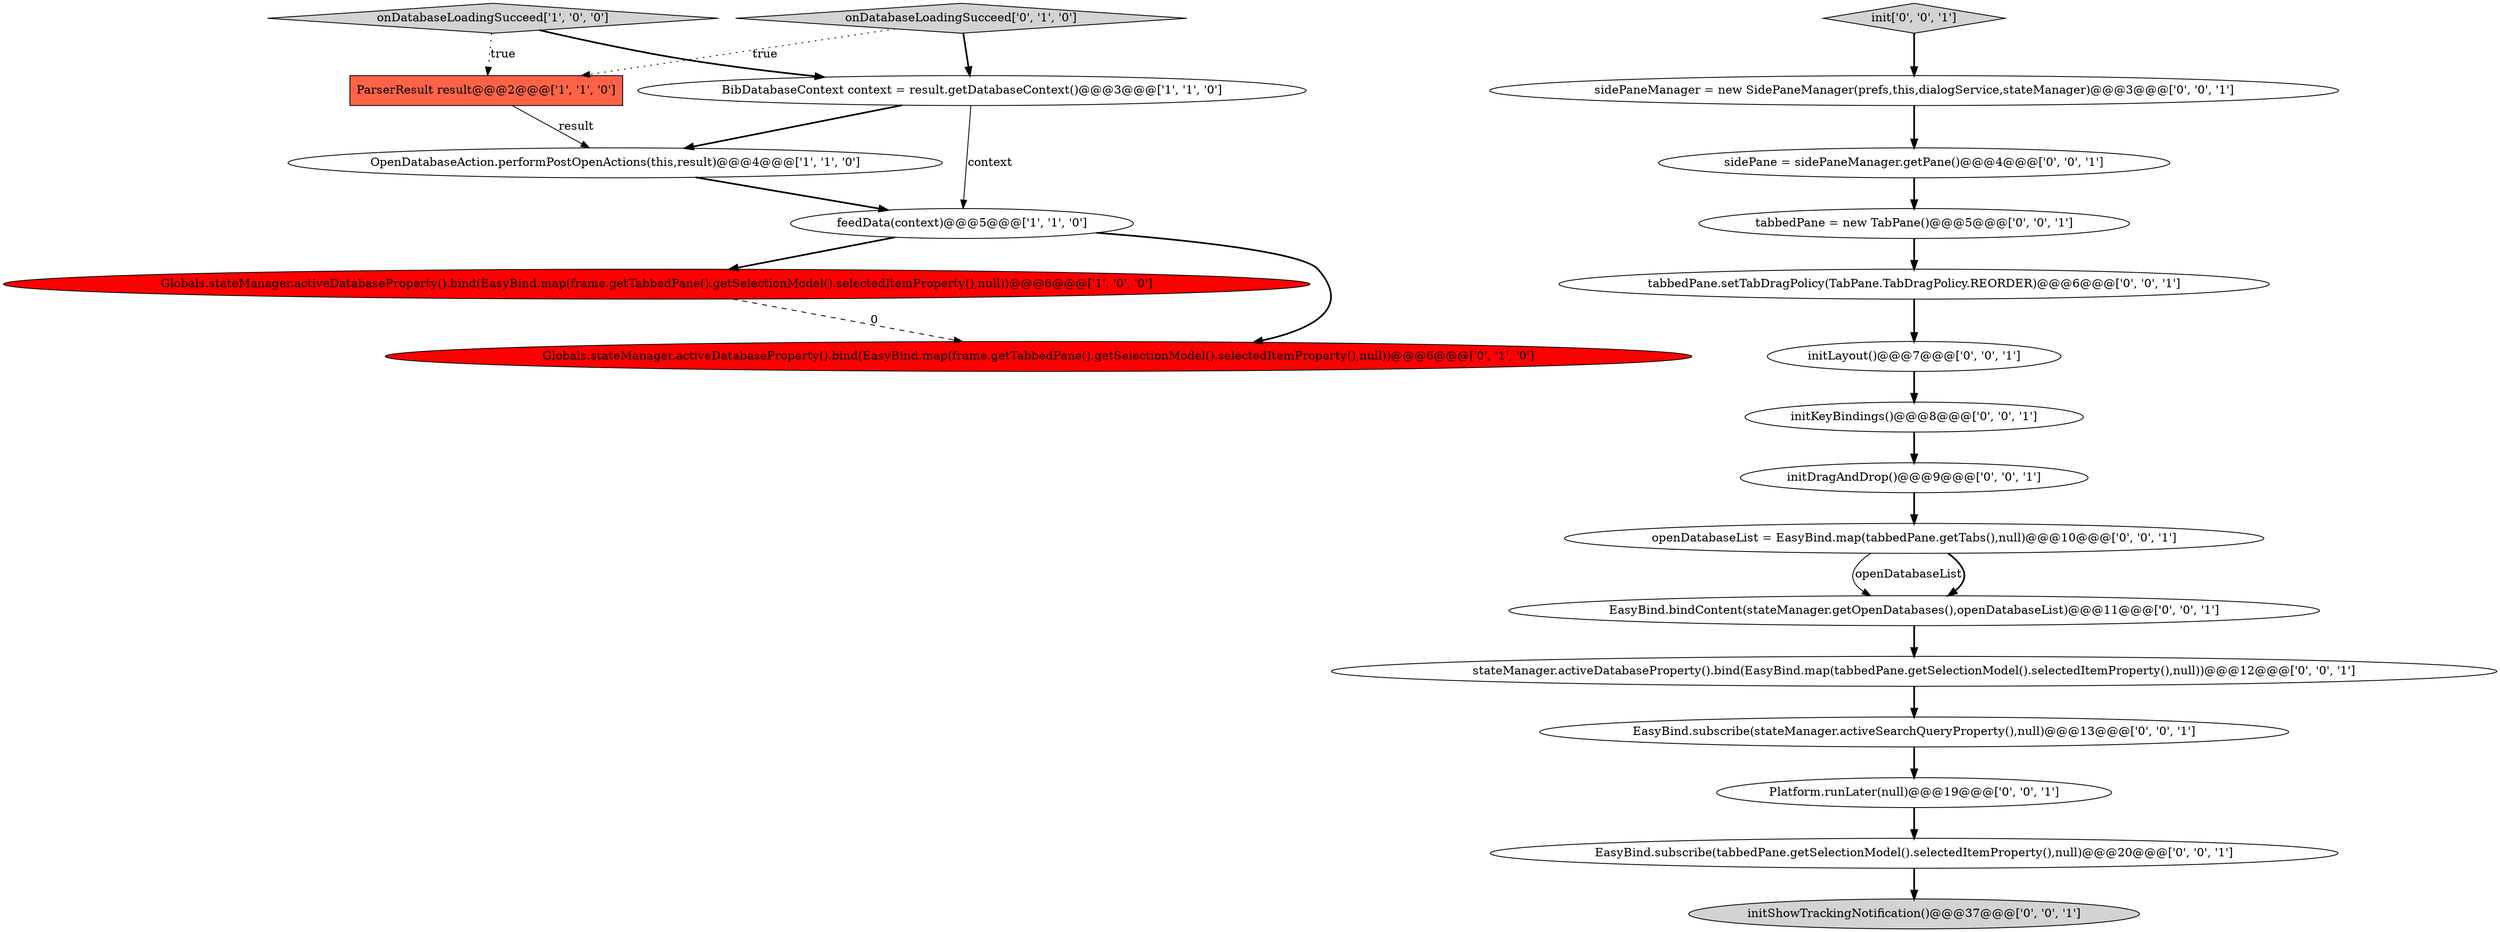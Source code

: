 digraph {
1 [style = filled, label = "onDatabaseLoadingSucceed['1', '0', '0']", fillcolor = lightgray, shape = diamond image = "AAA0AAABBB1BBB"];
2 [style = filled, label = "OpenDatabaseAction.performPostOpenActions(this,result)@@@4@@@['1', '1', '0']", fillcolor = white, shape = ellipse image = "AAA0AAABBB1BBB"];
14 [style = filled, label = "tabbedPane.setTabDragPolicy(TabPane.TabDragPolicy.REORDER)@@@6@@@['0', '0', '1']", fillcolor = white, shape = ellipse image = "AAA0AAABBB3BBB"];
10 [style = filled, label = "EasyBind.bindContent(stateManager.getOpenDatabases(),openDatabaseList)@@@11@@@['0', '0', '1']", fillcolor = white, shape = ellipse image = "AAA0AAABBB3BBB"];
0 [style = filled, label = "ParserResult result@@@2@@@['1', '1', '0']", fillcolor = tomato, shape = box image = "AAA0AAABBB1BBB"];
22 [style = filled, label = "openDatabaseList = EasyBind.map(tabbedPane.getTabs(),null)@@@10@@@['0', '0', '1']", fillcolor = white, shape = ellipse image = "AAA0AAABBB3BBB"];
12 [style = filled, label = "Platform.runLater(null)@@@19@@@['0', '0', '1']", fillcolor = white, shape = ellipse image = "AAA0AAABBB3BBB"];
15 [style = filled, label = "initShowTrackingNotification()@@@37@@@['0', '0', '1']", fillcolor = lightgray, shape = ellipse image = "AAA0AAABBB3BBB"];
13 [style = filled, label = "initDragAndDrop()@@@9@@@['0', '0', '1']", fillcolor = white, shape = ellipse image = "AAA0AAABBB3BBB"];
19 [style = filled, label = "EasyBind.subscribe(tabbedPane.getSelectionModel().selectedItemProperty(),null)@@@20@@@['0', '0', '1']", fillcolor = white, shape = ellipse image = "AAA0AAABBB3BBB"];
9 [style = filled, label = "sidePane = sidePaneManager.getPane()@@@4@@@['0', '0', '1']", fillcolor = white, shape = ellipse image = "AAA0AAABBB3BBB"];
5 [style = filled, label = "Globals.stateManager.activeDatabaseProperty().bind(EasyBind.map(frame.getTabbedPane().getSelectionModel().selectedItemProperty(),null))@@@6@@@['1', '0', '0']", fillcolor = red, shape = ellipse image = "AAA1AAABBB1BBB"];
21 [style = filled, label = "init['0', '0', '1']", fillcolor = lightgray, shape = diamond image = "AAA0AAABBB3BBB"];
6 [style = filled, label = "onDatabaseLoadingSucceed['0', '1', '0']", fillcolor = lightgray, shape = diamond image = "AAA0AAABBB2BBB"];
4 [style = filled, label = "BibDatabaseContext context = result.getDatabaseContext()@@@3@@@['1', '1', '0']", fillcolor = white, shape = ellipse image = "AAA0AAABBB1BBB"];
8 [style = filled, label = "tabbedPane = new TabPane()@@@5@@@['0', '0', '1']", fillcolor = white, shape = ellipse image = "AAA0AAABBB3BBB"];
18 [style = filled, label = "stateManager.activeDatabaseProperty().bind(EasyBind.map(tabbedPane.getSelectionModel().selectedItemProperty(),null))@@@12@@@['0', '0', '1']", fillcolor = white, shape = ellipse image = "AAA0AAABBB3BBB"];
7 [style = filled, label = "Globals.stateManager.activeDatabaseProperty().bind(EasyBind.map(frame.getTabbedPane().getSelectionModel().selectedItemProperty(),null))@@@6@@@['0', '1', '0']", fillcolor = red, shape = ellipse image = "AAA1AAABBB2BBB"];
3 [style = filled, label = "feedData(context)@@@5@@@['1', '1', '0']", fillcolor = white, shape = ellipse image = "AAA0AAABBB1BBB"];
11 [style = filled, label = "initLayout()@@@7@@@['0', '0', '1']", fillcolor = white, shape = ellipse image = "AAA0AAABBB3BBB"];
16 [style = filled, label = "sidePaneManager = new SidePaneManager(prefs,this,dialogService,stateManager)@@@3@@@['0', '0', '1']", fillcolor = white, shape = ellipse image = "AAA0AAABBB3BBB"];
20 [style = filled, label = "EasyBind.subscribe(stateManager.activeSearchQueryProperty(),null)@@@13@@@['0', '0', '1']", fillcolor = white, shape = ellipse image = "AAA0AAABBB3BBB"];
17 [style = filled, label = "initKeyBindings()@@@8@@@['0', '0', '1']", fillcolor = white, shape = ellipse image = "AAA0AAABBB3BBB"];
10->18 [style = bold, label=""];
1->4 [style = bold, label=""];
2->3 [style = bold, label=""];
8->14 [style = bold, label=""];
22->10 [style = solid, label="openDatabaseList"];
4->2 [style = bold, label=""];
9->8 [style = bold, label=""];
0->2 [style = solid, label="result"];
6->4 [style = bold, label=""];
18->20 [style = bold, label=""];
3->5 [style = bold, label=""];
3->7 [style = bold, label=""];
20->12 [style = bold, label=""];
22->10 [style = bold, label=""];
21->16 [style = bold, label=""];
11->17 [style = bold, label=""];
17->13 [style = bold, label=""];
13->22 [style = bold, label=""];
1->0 [style = dotted, label="true"];
6->0 [style = dotted, label="true"];
19->15 [style = bold, label=""];
12->19 [style = bold, label=""];
5->7 [style = dashed, label="0"];
4->3 [style = solid, label="context"];
14->11 [style = bold, label=""];
16->9 [style = bold, label=""];
}
